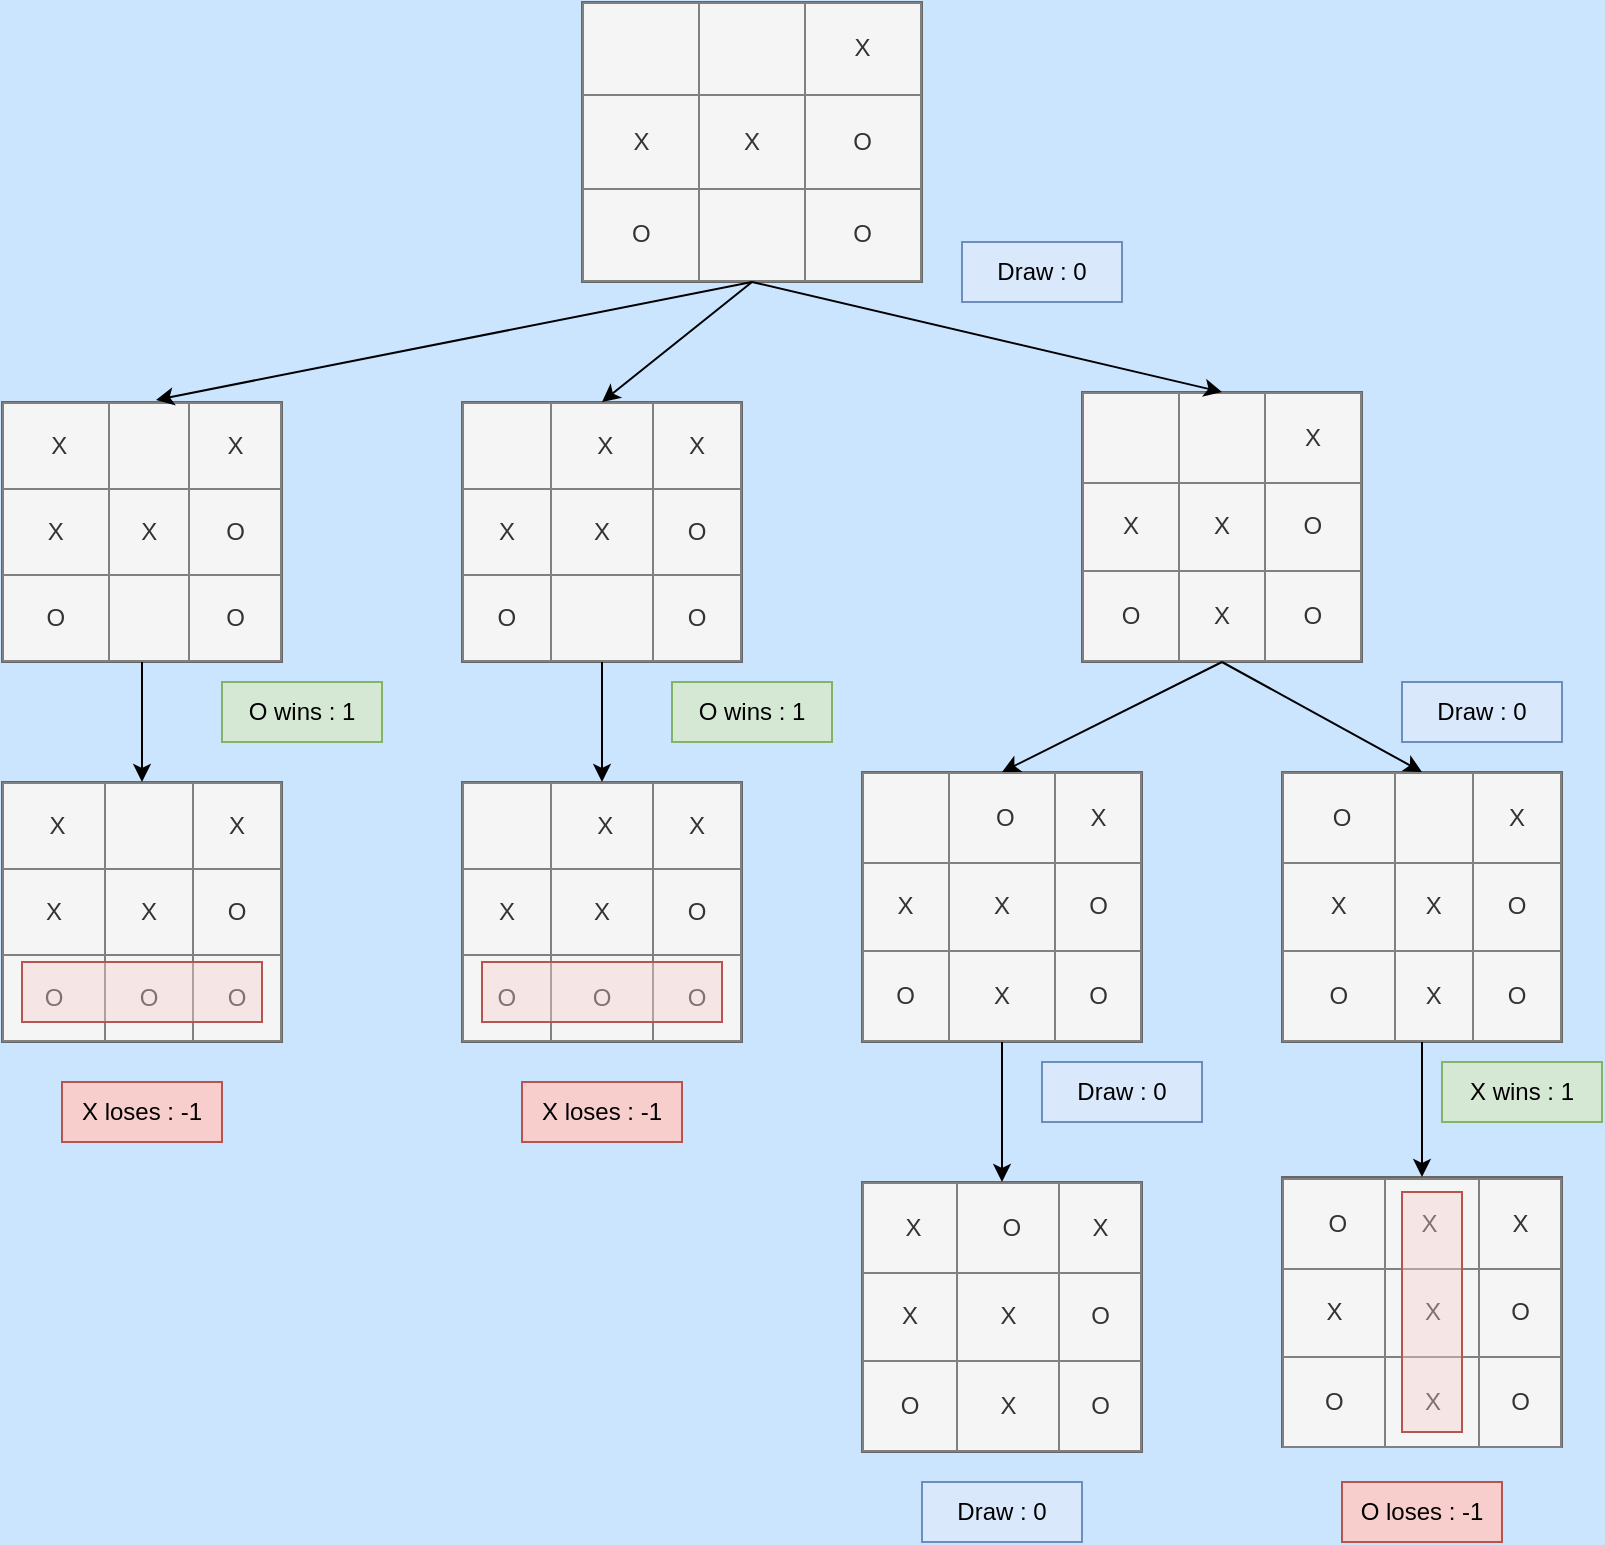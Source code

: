 <mxfile version="17.2.4" type="github"><diagram id="_Wjl3mZbOLkuayDuiuze" name="Page-1"><mxGraphModel dx="1422" dy="754" grid="1" gridSize="10" guides="1" tooltips="1" connect="1" arrows="1" fold="1" page="0" pageScale="1" pageWidth="850" pageHeight="1100" background="#CCE5FF" math="0" shadow="0"><root><mxCell id="0"/><mxCell id="1" parent="0"/><mxCell id="plYtD4cITz85c4NDSCz7-14" value="&lt;table border=&quot;1&quot; width=&quot;100%&quot; style=&quot;width: 100% ; height: 100% ; border-collapse: collapse&quot;&gt;&lt;tbody&gt;&lt;tr&gt;&lt;td align=&quot;center&quot;&gt;&amp;nbsp;&lt;/td&gt;&lt;td align=&quot;center&quot;&gt;&amp;nbsp;&lt;/td&gt;&lt;td align=&quot;center&quot;&gt;X&lt;/td&gt;&lt;/tr&gt;&lt;tr&gt;&lt;td align=&quot;center&quot;&gt;X&lt;/td&gt;&lt;td align=&quot;center&quot;&gt;X&lt;/td&gt;&lt;td align=&quot;center&quot;&gt;O&lt;/td&gt;&lt;/tr&gt;&lt;tr&gt;&lt;td align=&quot;center&quot;&gt;O&lt;/td&gt;&lt;td align=&quot;center&quot;&gt;&lt;br&gt;&lt;/td&gt;&lt;td align=&quot;center&quot;&gt;O&lt;/td&gt;&lt;/tr&gt;&lt;/tbody&gt;&lt;/table&gt;" style="text;html=1;overflow=fill;fillColor=#f5f5f5;fontColor=#333333;strokeColor=#666666;" vertex="1" parent="1"><mxGeometry x="330" y="10" width="170" height="140" as="geometry"/></mxCell><mxCell id="plYtD4cITz85c4NDSCz7-17" value="&lt;table border=&quot;1&quot; width=&quot;100%&quot; style=&quot;width: 100% ; height: 100% ; border-collapse: collapse&quot;&gt;&lt;tbody&gt;&lt;tr&gt;&lt;td align=&quot;center&quot;&gt;&amp;nbsp;&lt;/td&gt;&lt;td align=&quot;center&quot;&gt;&amp;nbsp;&lt;/td&gt;&lt;td align=&quot;center&quot;&gt;X&lt;/td&gt;&lt;/tr&gt;&lt;tr&gt;&lt;td align=&quot;center&quot;&gt;X&lt;/td&gt;&lt;td align=&quot;center&quot;&gt;X&lt;/td&gt;&lt;td align=&quot;center&quot;&gt;O&lt;/td&gt;&lt;/tr&gt;&lt;tr&gt;&lt;td align=&quot;center&quot;&gt;O&lt;/td&gt;&lt;td align=&quot;center&quot;&gt;X&lt;/td&gt;&lt;td align=&quot;center&quot;&gt;O&lt;/td&gt;&lt;/tr&gt;&lt;/tbody&gt;&lt;/table&gt;" style="text;html=1;strokeColor=#666666;fillColor=#f5f5f5;overflow=fill;fontColor=#333333;" vertex="1" parent="1"><mxGeometry x="580" y="205" width="140" height="135" as="geometry"/></mxCell><mxCell id="plYtD4cITz85c4NDSCz7-18" value="&lt;table border=&quot;1&quot; width=&quot;100%&quot; style=&quot;width: 100% ; height: 100% ; border-collapse: collapse&quot;&gt;&lt;tbody&gt;&lt;tr&gt;&lt;td align=&quot;center&quot;&gt;&amp;nbsp;&lt;/td&gt;&lt;td align=&quot;center&quot;&gt;&amp;nbsp;X&lt;/td&gt;&lt;td align=&quot;center&quot;&gt;X&lt;/td&gt;&lt;/tr&gt;&lt;tr&gt;&lt;td align=&quot;center&quot;&gt;X&lt;/td&gt;&lt;td align=&quot;center&quot;&gt;X&lt;/td&gt;&lt;td align=&quot;center&quot;&gt;O&lt;/td&gt;&lt;/tr&gt;&lt;tr&gt;&lt;td align=&quot;center&quot;&gt;O&lt;/td&gt;&lt;td align=&quot;center&quot;&gt;&lt;br&gt;&lt;/td&gt;&lt;td align=&quot;center&quot;&gt;O&lt;/td&gt;&lt;/tr&gt;&lt;/tbody&gt;&lt;/table&gt;" style="text;html=1;strokeColor=#666666;fillColor=#f5f5f5;overflow=fill;fontColor=#333333;" vertex="1" parent="1"><mxGeometry x="270" y="210" width="140" height="130" as="geometry"/></mxCell><mxCell id="plYtD4cITz85c4NDSCz7-19" value="&lt;table border=&quot;1&quot; width=&quot;100%&quot; style=&quot;width: 100% ; height: 100% ; border-collapse: collapse&quot;&gt;&lt;tbody&gt;&lt;tr&gt;&lt;td align=&quot;center&quot;&gt;&amp;nbsp;X&lt;/td&gt;&lt;td align=&quot;center&quot;&gt;&amp;nbsp;&lt;/td&gt;&lt;td align=&quot;center&quot;&gt;X&lt;/td&gt;&lt;/tr&gt;&lt;tr&gt;&lt;td align=&quot;center&quot;&gt;X&lt;/td&gt;&lt;td align=&quot;center&quot;&gt;X&lt;/td&gt;&lt;td align=&quot;center&quot;&gt;O&lt;/td&gt;&lt;/tr&gt;&lt;tr&gt;&lt;td align=&quot;center&quot;&gt;O&lt;/td&gt;&lt;td align=&quot;center&quot;&gt;&lt;br&gt;&lt;/td&gt;&lt;td align=&quot;center&quot;&gt;O&lt;/td&gt;&lt;/tr&gt;&lt;/tbody&gt;&lt;/table&gt;" style="text;html=1;overflow=fill;fillColor=#f5f5f5;fontColor=#333333;strokeColor=#666666;" vertex="1" parent="1"><mxGeometry x="40" y="210" width="140" height="130" as="geometry"/></mxCell><mxCell id="plYtD4cITz85c4NDSCz7-25" value="&lt;table border=&quot;1&quot; width=&quot;100%&quot; style=&quot;width: 100% ; height: 100% ; border-collapse: collapse&quot;&gt;&lt;tbody&gt;&lt;tr&gt;&lt;td align=&quot;center&quot;&gt;&amp;nbsp;X&lt;/td&gt;&lt;td align=&quot;center&quot;&gt;&amp;nbsp;&lt;/td&gt;&lt;td align=&quot;center&quot;&gt;X&lt;/td&gt;&lt;/tr&gt;&lt;tr&gt;&lt;td align=&quot;center&quot;&gt;X&lt;/td&gt;&lt;td align=&quot;center&quot;&gt;X&lt;/td&gt;&lt;td align=&quot;center&quot;&gt;O&lt;/td&gt;&lt;/tr&gt;&lt;tr&gt;&lt;td align=&quot;center&quot;&gt;O&lt;/td&gt;&lt;td align=&quot;center&quot;&gt;O&lt;/td&gt;&lt;td align=&quot;center&quot;&gt;O&lt;/td&gt;&lt;/tr&gt;&lt;/tbody&gt;&lt;/table&gt;" style="text;html=1;strokeColor=#666666;fillColor=#f5f5f5;overflow=fill;fontColor=#333333;" vertex="1" parent="1"><mxGeometry x="40" y="400" width="140" height="130" as="geometry"/></mxCell><mxCell id="plYtD4cITz85c4NDSCz7-26" value="&lt;table border=&quot;1&quot; width=&quot;100%&quot; style=&quot;width: 100% ; height: 100% ; border-collapse: collapse&quot;&gt;&lt;tbody&gt;&lt;tr&gt;&lt;td align=&quot;center&quot;&gt;&amp;nbsp;&lt;/td&gt;&lt;td align=&quot;center&quot;&gt;&amp;nbsp;X&lt;/td&gt;&lt;td align=&quot;center&quot;&gt;X&lt;/td&gt;&lt;/tr&gt;&lt;tr&gt;&lt;td align=&quot;center&quot;&gt;X&lt;/td&gt;&lt;td align=&quot;center&quot;&gt;X&lt;/td&gt;&lt;td align=&quot;center&quot;&gt;O&lt;/td&gt;&lt;/tr&gt;&lt;tr&gt;&lt;td align=&quot;center&quot;&gt;O&lt;/td&gt;&lt;td align=&quot;center&quot;&gt;O&lt;/td&gt;&lt;td align=&quot;center&quot;&gt;O&lt;/td&gt;&lt;/tr&gt;&lt;/tbody&gt;&lt;/table&gt;" style="text;html=1;strokeColor=#666666;fillColor=#f5f5f5;overflow=fill;fontColor=#333333;" vertex="1" parent="1"><mxGeometry x="270" y="400" width="140" height="130" as="geometry"/></mxCell><mxCell id="plYtD4cITz85c4NDSCz7-27" value="&lt;table border=&quot;1&quot; width=&quot;100%&quot; style=&quot;width: 100% ; height: 100% ; border-collapse: collapse&quot;&gt;&lt;tbody&gt;&lt;tr&gt;&lt;td align=&quot;center&quot;&gt;&amp;nbsp;&lt;/td&gt;&lt;td align=&quot;center&quot;&gt;&amp;nbsp;O&lt;/td&gt;&lt;td align=&quot;center&quot;&gt;X&lt;/td&gt;&lt;/tr&gt;&lt;tr&gt;&lt;td align=&quot;center&quot;&gt;X&lt;/td&gt;&lt;td align=&quot;center&quot;&gt;X&lt;/td&gt;&lt;td align=&quot;center&quot;&gt;O&lt;/td&gt;&lt;/tr&gt;&lt;tr&gt;&lt;td align=&quot;center&quot;&gt;O&lt;/td&gt;&lt;td align=&quot;center&quot;&gt;X&lt;/td&gt;&lt;td align=&quot;center&quot;&gt;O&lt;/td&gt;&lt;/tr&gt;&lt;/tbody&gt;&lt;/table&gt;" style="text;html=1;strokeColor=#666666;fillColor=#f5f5f5;overflow=fill;fontColor=#333333;" vertex="1" parent="1"><mxGeometry x="470" y="395" width="140" height="135" as="geometry"/></mxCell><mxCell id="plYtD4cITz85c4NDSCz7-28" value="&lt;table border=&quot;1&quot; width=&quot;100%&quot; style=&quot;width: 100% ; height: 100% ; border-collapse: collapse&quot;&gt;&lt;tbody&gt;&lt;tr&gt;&lt;td align=&quot;center&quot;&gt;&amp;nbsp;O&lt;/td&gt;&lt;td align=&quot;center&quot;&gt;&amp;nbsp;&lt;/td&gt;&lt;td align=&quot;center&quot;&gt;X&lt;/td&gt;&lt;/tr&gt;&lt;tr&gt;&lt;td align=&quot;center&quot;&gt;X&lt;/td&gt;&lt;td align=&quot;center&quot;&gt;X&lt;/td&gt;&lt;td align=&quot;center&quot;&gt;O&lt;/td&gt;&lt;/tr&gt;&lt;tr&gt;&lt;td align=&quot;center&quot;&gt;O&lt;/td&gt;&lt;td align=&quot;center&quot;&gt;X&lt;/td&gt;&lt;td align=&quot;center&quot;&gt;O&lt;/td&gt;&lt;/tr&gt;&lt;/tbody&gt;&lt;/table&gt;" style="text;html=1;strokeColor=#666666;fillColor=#f5f5f5;overflow=fill;fontColor=#333333;" vertex="1" parent="1"><mxGeometry x="680" y="395" width="140" height="135" as="geometry"/></mxCell><mxCell id="plYtD4cITz85c4NDSCz7-32" value="&lt;table border=&quot;1&quot; width=&quot;100%&quot; style=&quot;width: 100% ; height: 100% ; border-collapse: collapse&quot;&gt;&lt;tbody&gt;&lt;tr&gt;&lt;td align=&quot;center&quot;&gt;&amp;nbsp;X&lt;/td&gt;&lt;td align=&quot;center&quot;&gt;&amp;nbsp;O&lt;/td&gt;&lt;td align=&quot;center&quot;&gt;X&lt;/td&gt;&lt;/tr&gt;&lt;tr&gt;&lt;td align=&quot;center&quot;&gt;X&lt;/td&gt;&lt;td align=&quot;center&quot;&gt;X&lt;/td&gt;&lt;td align=&quot;center&quot;&gt;O&lt;/td&gt;&lt;/tr&gt;&lt;tr&gt;&lt;td align=&quot;center&quot;&gt;O&lt;/td&gt;&lt;td align=&quot;center&quot;&gt;X&lt;/td&gt;&lt;td align=&quot;center&quot;&gt;O&lt;/td&gt;&lt;/tr&gt;&lt;/tbody&gt;&lt;/table&gt;" style="text;html=1;strokeColor=#666666;fillColor=#f5f5f5;overflow=fill;fontColor=#333333;" vertex="1" parent="1"><mxGeometry x="470" y="600" width="140" height="135" as="geometry"/></mxCell><mxCell id="plYtD4cITz85c4NDSCz7-33" value="&lt;table border=&quot;1&quot; width=&quot;100%&quot; style=&quot;width: 100% ; height: 100% ; border-collapse: collapse&quot;&gt;&lt;tbody&gt;&lt;tr&gt;&lt;td align=&quot;center&quot;&gt;&amp;nbsp;O&lt;/td&gt;&lt;td align=&quot;center&quot;&gt;X&amp;nbsp;&lt;/td&gt;&lt;td align=&quot;center&quot;&gt;X&lt;/td&gt;&lt;/tr&gt;&lt;tr&gt;&lt;td align=&quot;center&quot;&gt;X&lt;/td&gt;&lt;td align=&quot;center&quot;&gt;X&lt;/td&gt;&lt;td align=&quot;center&quot;&gt;O&lt;/td&gt;&lt;/tr&gt;&lt;tr&gt;&lt;td align=&quot;center&quot;&gt;O&lt;/td&gt;&lt;td align=&quot;center&quot;&gt;X&lt;/td&gt;&lt;td align=&quot;center&quot;&gt;O&lt;/td&gt;&lt;/tr&gt;&lt;/tbody&gt;&lt;/table&gt;" style="text;html=1;strokeColor=#666666;fillColor=#f5f5f5;overflow=fill;fontColor=#333333;" vertex="1" parent="1"><mxGeometry x="680" y="597.5" width="140" height="135" as="geometry"/></mxCell><mxCell id="plYtD4cITz85c4NDSCz7-34" value="" style="endArrow=classic;html=1;rounded=0;exitX=0.5;exitY=1;exitDx=0;exitDy=0;entryX=0.5;entryY=0;entryDx=0;entryDy=0;" edge="1" parent="1" source="plYtD4cITz85c4NDSCz7-14" target="plYtD4cITz85c4NDSCz7-18"><mxGeometry width="50" height="50" relative="1" as="geometry"><mxPoint x="400" y="410" as="sourcePoint"/><mxPoint x="450" y="360" as="targetPoint"/></mxGeometry></mxCell><mxCell id="plYtD4cITz85c4NDSCz7-35" value="" style="endArrow=classic;html=1;rounded=0;exitX=0.5;exitY=1;exitDx=0;exitDy=0;entryX=0.55;entryY=-0.008;entryDx=0;entryDy=0;entryPerimeter=0;" edge="1" parent="1" source="plYtD4cITz85c4NDSCz7-14" target="plYtD4cITz85c4NDSCz7-19"><mxGeometry width="50" height="50" relative="1" as="geometry"><mxPoint x="400" y="410" as="sourcePoint"/><mxPoint x="450" y="360" as="targetPoint"/></mxGeometry></mxCell><mxCell id="plYtD4cITz85c4NDSCz7-36" value="" style="endArrow=classic;html=1;rounded=0;entryX=0.5;entryY=0;entryDx=0;entryDy=0;exitX=0.5;exitY=1;exitDx=0;exitDy=0;" edge="1" parent="1" source="plYtD4cITz85c4NDSCz7-14" target="plYtD4cITz85c4NDSCz7-17"><mxGeometry width="50" height="50" relative="1" as="geometry"><mxPoint x="480" y="280" as="sourcePoint"/><mxPoint x="530" y="230" as="targetPoint"/></mxGeometry></mxCell><mxCell id="plYtD4cITz85c4NDSCz7-37" value="" style="endArrow=classic;html=1;rounded=0;entryX=0.5;entryY=0;entryDx=0;entryDy=0;exitX=0.5;exitY=1;exitDx=0;exitDy=0;" edge="1" parent="1" source="plYtD4cITz85c4NDSCz7-19" target="plYtD4cITz85c4NDSCz7-25"><mxGeometry width="50" height="50" relative="1" as="geometry"><mxPoint x="400" y="410" as="sourcePoint"/><mxPoint x="450" y="360" as="targetPoint"/></mxGeometry></mxCell><mxCell id="plYtD4cITz85c4NDSCz7-38" value="" style="endArrow=classic;html=1;rounded=0;entryX=0.5;entryY=0;entryDx=0;entryDy=0;exitX=0.5;exitY=1;exitDx=0;exitDy=0;" edge="1" parent="1" source="plYtD4cITz85c4NDSCz7-18" target="plYtD4cITz85c4NDSCz7-26"><mxGeometry width="50" height="50" relative="1" as="geometry"><mxPoint x="400" y="410" as="sourcePoint"/><mxPoint x="450" y="360" as="targetPoint"/></mxGeometry></mxCell><mxCell id="plYtD4cITz85c4NDSCz7-39" value="" style="endArrow=classic;html=1;rounded=0;entryX=0.5;entryY=0;entryDx=0;entryDy=0;exitX=0.5;exitY=1;exitDx=0;exitDy=0;" edge="1" parent="1" source="plYtD4cITz85c4NDSCz7-17" target="plYtD4cITz85c4NDSCz7-27"><mxGeometry width="50" height="50" relative="1" as="geometry"><mxPoint x="400" y="410" as="sourcePoint"/><mxPoint x="450" y="360" as="targetPoint"/></mxGeometry></mxCell><mxCell id="plYtD4cITz85c4NDSCz7-40" value="" style="endArrow=classic;html=1;rounded=0;entryX=0.5;entryY=0;entryDx=0;entryDy=0;exitX=0.5;exitY=1;exitDx=0;exitDy=0;" edge="1" parent="1" source="plYtD4cITz85c4NDSCz7-17" target="plYtD4cITz85c4NDSCz7-28"><mxGeometry width="50" height="50" relative="1" as="geometry"><mxPoint x="400" y="410" as="sourcePoint"/><mxPoint x="450" y="360" as="targetPoint"/></mxGeometry></mxCell><mxCell id="plYtD4cITz85c4NDSCz7-41" value="" style="endArrow=classic;html=1;rounded=0;entryX=0.5;entryY=0;entryDx=0;entryDy=0;exitX=0.5;exitY=1;exitDx=0;exitDy=0;" edge="1" parent="1" source="plYtD4cITz85c4NDSCz7-27" target="plYtD4cITz85c4NDSCz7-32"><mxGeometry width="50" height="50" relative="1" as="geometry"><mxPoint x="400" y="410" as="sourcePoint"/><mxPoint x="450" y="360" as="targetPoint"/></mxGeometry></mxCell><mxCell id="plYtD4cITz85c4NDSCz7-42" value="" style="endArrow=classic;html=1;rounded=0;entryX=0.5;entryY=0;entryDx=0;entryDy=0;exitX=0.5;exitY=1;exitDx=0;exitDy=0;" edge="1" parent="1" source="plYtD4cITz85c4NDSCz7-28" target="plYtD4cITz85c4NDSCz7-33"><mxGeometry width="50" height="50" relative="1" as="geometry"><mxPoint x="400" y="410" as="sourcePoint"/><mxPoint x="450" y="360" as="targetPoint"/></mxGeometry></mxCell><mxCell id="plYtD4cITz85c4NDSCz7-43" value="O wins : 1" style="text;html=1;strokeColor=#82b366;fillColor=#d5e8d4;align=center;verticalAlign=middle;whiteSpace=wrap;rounded=0;" vertex="1" parent="1"><mxGeometry x="150" y="350" width="80" height="30" as="geometry"/></mxCell><mxCell id="plYtD4cITz85c4NDSCz7-44" value="O wins : 1" style="text;html=1;strokeColor=#82b366;fillColor=#d5e8d4;align=center;verticalAlign=middle;whiteSpace=wrap;rounded=0;" vertex="1" parent="1"><mxGeometry x="375" y="350" width="80" height="30" as="geometry"/></mxCell><mxCell id="plYtD4cITz85c4NDSCz7-45" value="Draw : 0" style="text;html=1;strokeColor=#6c8ebf;fillColor=#dae8fc;align=center;verticalAlign=middle;whiteSpace=wrap;rounded=0;" vertex="1" parent="1"><mxGeometry x="500" y="750" width="80" height="30" as="geometry"/></mxCell><mxCell id="plYtD4cITz85c4NDSCz7-46" value="X wins : 1" style="text;html=1;strokeColor=#82b366;fillColor=#d5e8d4;align=center;verticalAlign=middle;whiteSpace=wrap;rounded=0;" vertex="1" parent="1"><mxGeometry x="760" y="540" width="80" height="30" as="geometry"/></mxCell><mxCell id="plYtD4cITz85c4NDSCz7-48" value="Draw : 0" style="text;html=1;strokeColor=#6c8ebf;fillColor=#dae8fc;align=center;verticalAlign=middle;whiteSpace=wrap;rounded=0;" vertex="1" parent="1"><mxGeometry x="560" y="540" width="80" height="30" as="geometry"/></mxCell><mxCell id="plYtD4cITz85c4NDSCz7-50" value="O loses : -1" style="text;html=1;strokeColor=#b85450;fillColor=#f8cecc;align=center;verticalAlign=middle;whiteSpace=wrap;rounded=0;" vertex="1" parent="1"><mxGeometry x="710" y="750" width="80" height="30" as="geometry"/></mxCell><mxCell id="plYtD4cITz85c4NDSCz7-52" value="X loses : -1" style="text;html=1;strokeColor=#b85450;fillColor=#f8cecc;align=center;verticalAlign=middle;whiteSpace=wrap;rounded=0;" vertex="1" parent="1"><mxGeometry x="300" y="550" width="80" height="30" as="geometry"/></mxCell><mxCell id="plYtD4cITz85c4NDSCz7-53" value="X loses : -1" style="text;html=1;strokeColor=#b85450;fillColor=#f8cecc;align=center;verticalAlign=middle;whiteSpace=wrap;rounded=0;" vertex="1" parent="1"><mxGeometry x="70" y="550" width="80" height="30" as="geometry"/></mxCell><mxCell id="plYtD4cITz85c4NDSCz7-54" value="Draw : 0" style="text;html=1;strokeColor=#6c8ebf;fillColor=#dae8fc;align=center;verticalAlign=middle;whiteSpace=wrap;rounded=0;" vertex="1" parent="1"><mxGeometry x="740" y="350" width="80" height="30" as="geometry"/></mxCell><mxCell id="plYtD4cITz85c4NDSCz7-55" value="Draw : 0" style="text;html=1;strokeColor=#6c8ebf;fillColor=#dae8fc;align=center;verticalAlign=middle;whiteSpace=wrap;rounded=0;" vertex="1" parent="1"><mxGeometry x="520" y="130" width="80" height="30" as="geometry"/></mxCell><mxCell id="plYtD4cITz85c4NDSCz7-58" value="" style="rounded=0;whiteSpace=wrap;html=1;fillColor=#f8cecc;strokeColor=#b85450;gradientColor=none;shadow=0;glass=0;strokeOpacity=100;fillOpacity=40;" vertex="1" parent="1"><mxGeometry x="50" y="490" width="120" height="30" as="geometry"/></mxCell><mxCell id="plYtD4cITz85c4NDSCz7-59" value="" style="rounded=0;whiteSpace=wrap;html=1;fillColor=#f8cecc;strokeColor=#b85450;gradientColor=none;shadow=0;glass=0;strokeOpacity=100;fillOpacity=40;" vertex="1" parent="1"><mxGeometry x="280" y="490" width="120" height="30" as="geometry"/></mxCell><mxCell id="plYtD4cITz85c4NDSCz7-60" value="" style="rounded=0;whiteSpace=wrap;html=1;fillColor=#f8cecc;strokeColor=#b85450;gradientColor=none;shadow=0;glass=0;strokeOpacity=100;fillOpacity=40;direction=south;" vertex="1" parent="1"><mxGeometry x="740" y="605" width="30" height="120" as="geometry"/></mxCell></root></mxGraphModel></diagram></mxfile>